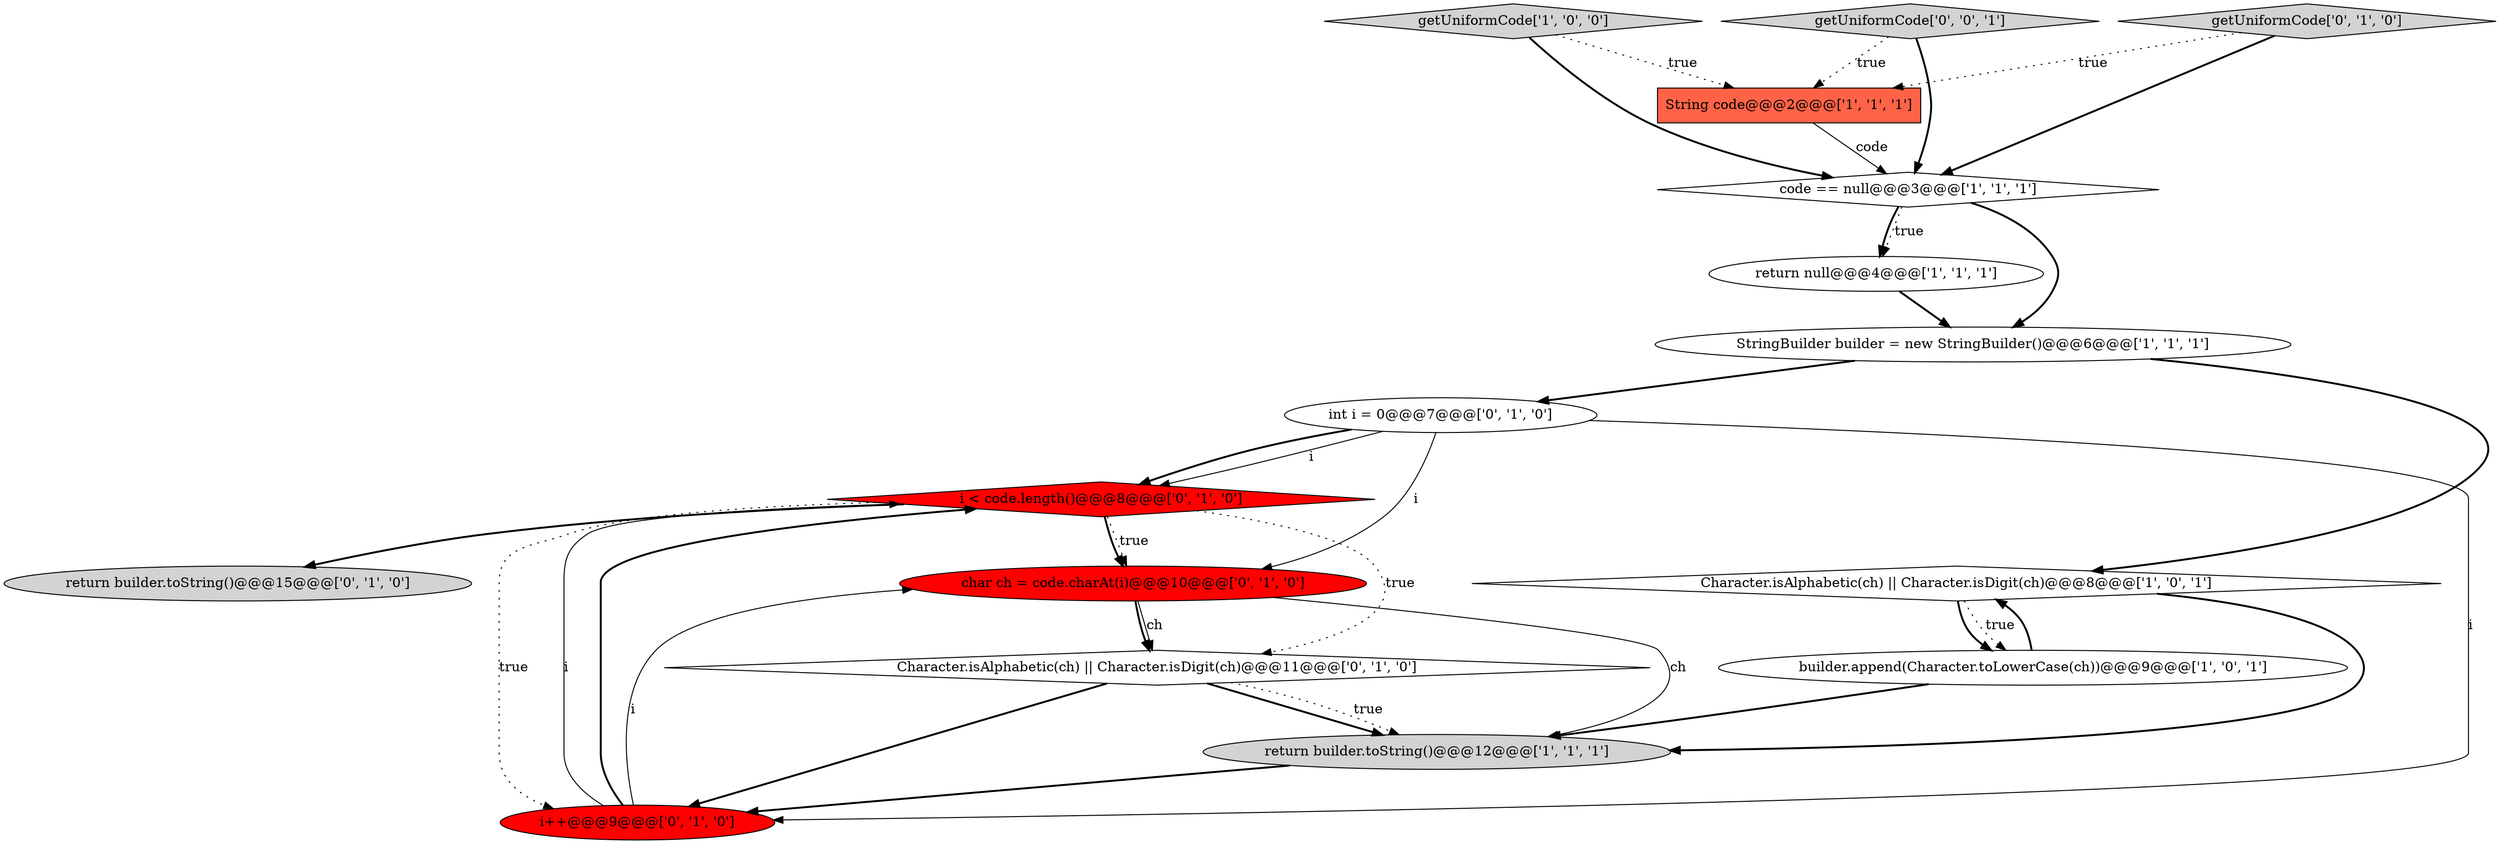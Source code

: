 digraph {
3 [style = filled, label = "getUniformCode['1', '0', '0']", fillcolor = lightgray, shape = diamond image = "AAA0AAABBB1BBB"];
8 [style = filled, label = "i < code.length()@@@8@@@['0', '1', '0']", fillcolor = red, shape = diamond image = "AAA1AAABBB2BBB"];
1 [style = filled, label = "return builder.toString()@@@12@@@['1', '1', '1']", fillcolor = lightgray, shape = ellipse image = "AAA0AAABBB1BBB"];
13 [style = filled, label = "int i = 0@@@7@@@['0', '1', '0']", fillcolor = white, shape = ellipse image = "AAA0AAABBB2BBB"];
4 [style = filled, label = "code == null@@@3@@@['1', '1', '1']", fillcolor = white, shape = diamond image = "AAA0AAABBB1BBB"];
14 [style = filled, label = "char ch = code.charAt(i)@@@10@@@['0', '1', '0']", fillcolor = red, shape = ellipse image = "AAA1AAABBB2BBB"];
11 [style = filled, label = "Character.isAlphabetic(ch) || Character.isDigit(ch)@@@11@@@['0', '1', '0']", fillcolor = white, shape = diamond image = "AAA0AAABBB2BBB"];
9 [style = filled, label = "getUniformCode['0', '1', '0']", fillcolor = lightgray, shape = diamond image = "AAA0AAABBB2BBB"];
15 [style = filled, label = "getUniformCode['0', '0', '1']", fillcolor = lightgray, shape = diamond image = "AAA0AAABBB3BBB"];
0 [style = filled, label = "String code@@@2@@@['1', '1', '1']", fillcolor = tomato, shape = box image = "AAA0AAABBB1BBB"];
10 [style = filled, label = "return builder.toString()@@@15@@@['0', '1', '0']", fillcolor = lightgray, shape = ellipse image = "AAA0AAABBB2BBB"];
5 [style = filled, label = "return null@@@4@@@['1', '1', '1']", fillcolor = white, shape = ellipse image = "AAA0AAABBB1BBB"];
6 [style = filled, label = "Character.isAlphabetic(ch) || Character.isDigit(ch)@@@8@@@['1', '0', '1']", fillcolor = white, shape = diamond image = "AAA0AAABBB1BBB"];
2 [style = filled, label = "builder.append(Character.toLowerCase(ch))@@@9@@@['1', '0', '1']", fillcolor = white, shape = ellipse image = "AAA0AAABBB1BBB"];
7 [style = filled, label = "StringBuilder builder = new StringBuilder()@@@6@@@['1', '1', '1']", fillcolor = white, shape = ellipse image = "AAA0AAABBB1BBB"];
12 [style = filled, label = "i++@@@9@@@['0', '1', '0']", fillcolor = red, shape = ellipse image = "AAA1AAABBB2BBB"];
7->13 [style = bold, label=""];
4->5 [style = dotted, label="true"];
8->10 [style = bold, label=""];
9->0 [style = dotted, label="true"];
11->1 [style = bold, label=""];
2->6 [style = bold, label=""];
2->1 [style = bold, label=""];
11->1 [style = dotted, label="true"];
9->4 [style = bold, label=""];
12->8 [style = solid, label="i"];
0->4 [style = solid, label="code"];
8->14 [style = bold, label=""];
11->12 [style = bold, label=""];
15->0 [style = dotted, label="true"];
14->11 [style = solid, label="ch"];
3->4 [style = bold, label=""];
4->7 [style = bold, label=""];
13->12 [style = solid, label="i"];
14->1 [style = solid, label="ch"];
6->2 [style = bold, label=""];
6->1 [style = bold, label=""];
6->2 [style = dotted, label="true"];
8->12 [style = dotted, label="true"];
12->14 [style = solid, label="i"];
13->8 [style = solid, label="i"];
12->8 [style = bold, label=""];
8->14 [style = dotted, label="true"];
7->6 [style = bold, label=""];
15->4 [style = bold, label=""];
3->0 [style = dotted, label="true"];
1->12 [style = bold, label=""];
8->11 [style = dotted, label="true"];
5->7 [style = bold, label=""];
13->14 [style = solid, label="i"];
13->8 [style = bold, label=""];
14->11 [style = bold, label=""];
4->5 [style = bold, label=""];
}
